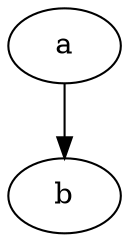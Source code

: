 digraph Finance {

/* Graph */

  /*
  *rankdir=LR (right to left; good for process not org chart or network diagram)
  *splines=ortho (right angles)
  *
  *
  */

/* Nodes */

/* Edges */

    a -> b;

  }

/* Notes */
/*
*
*/
